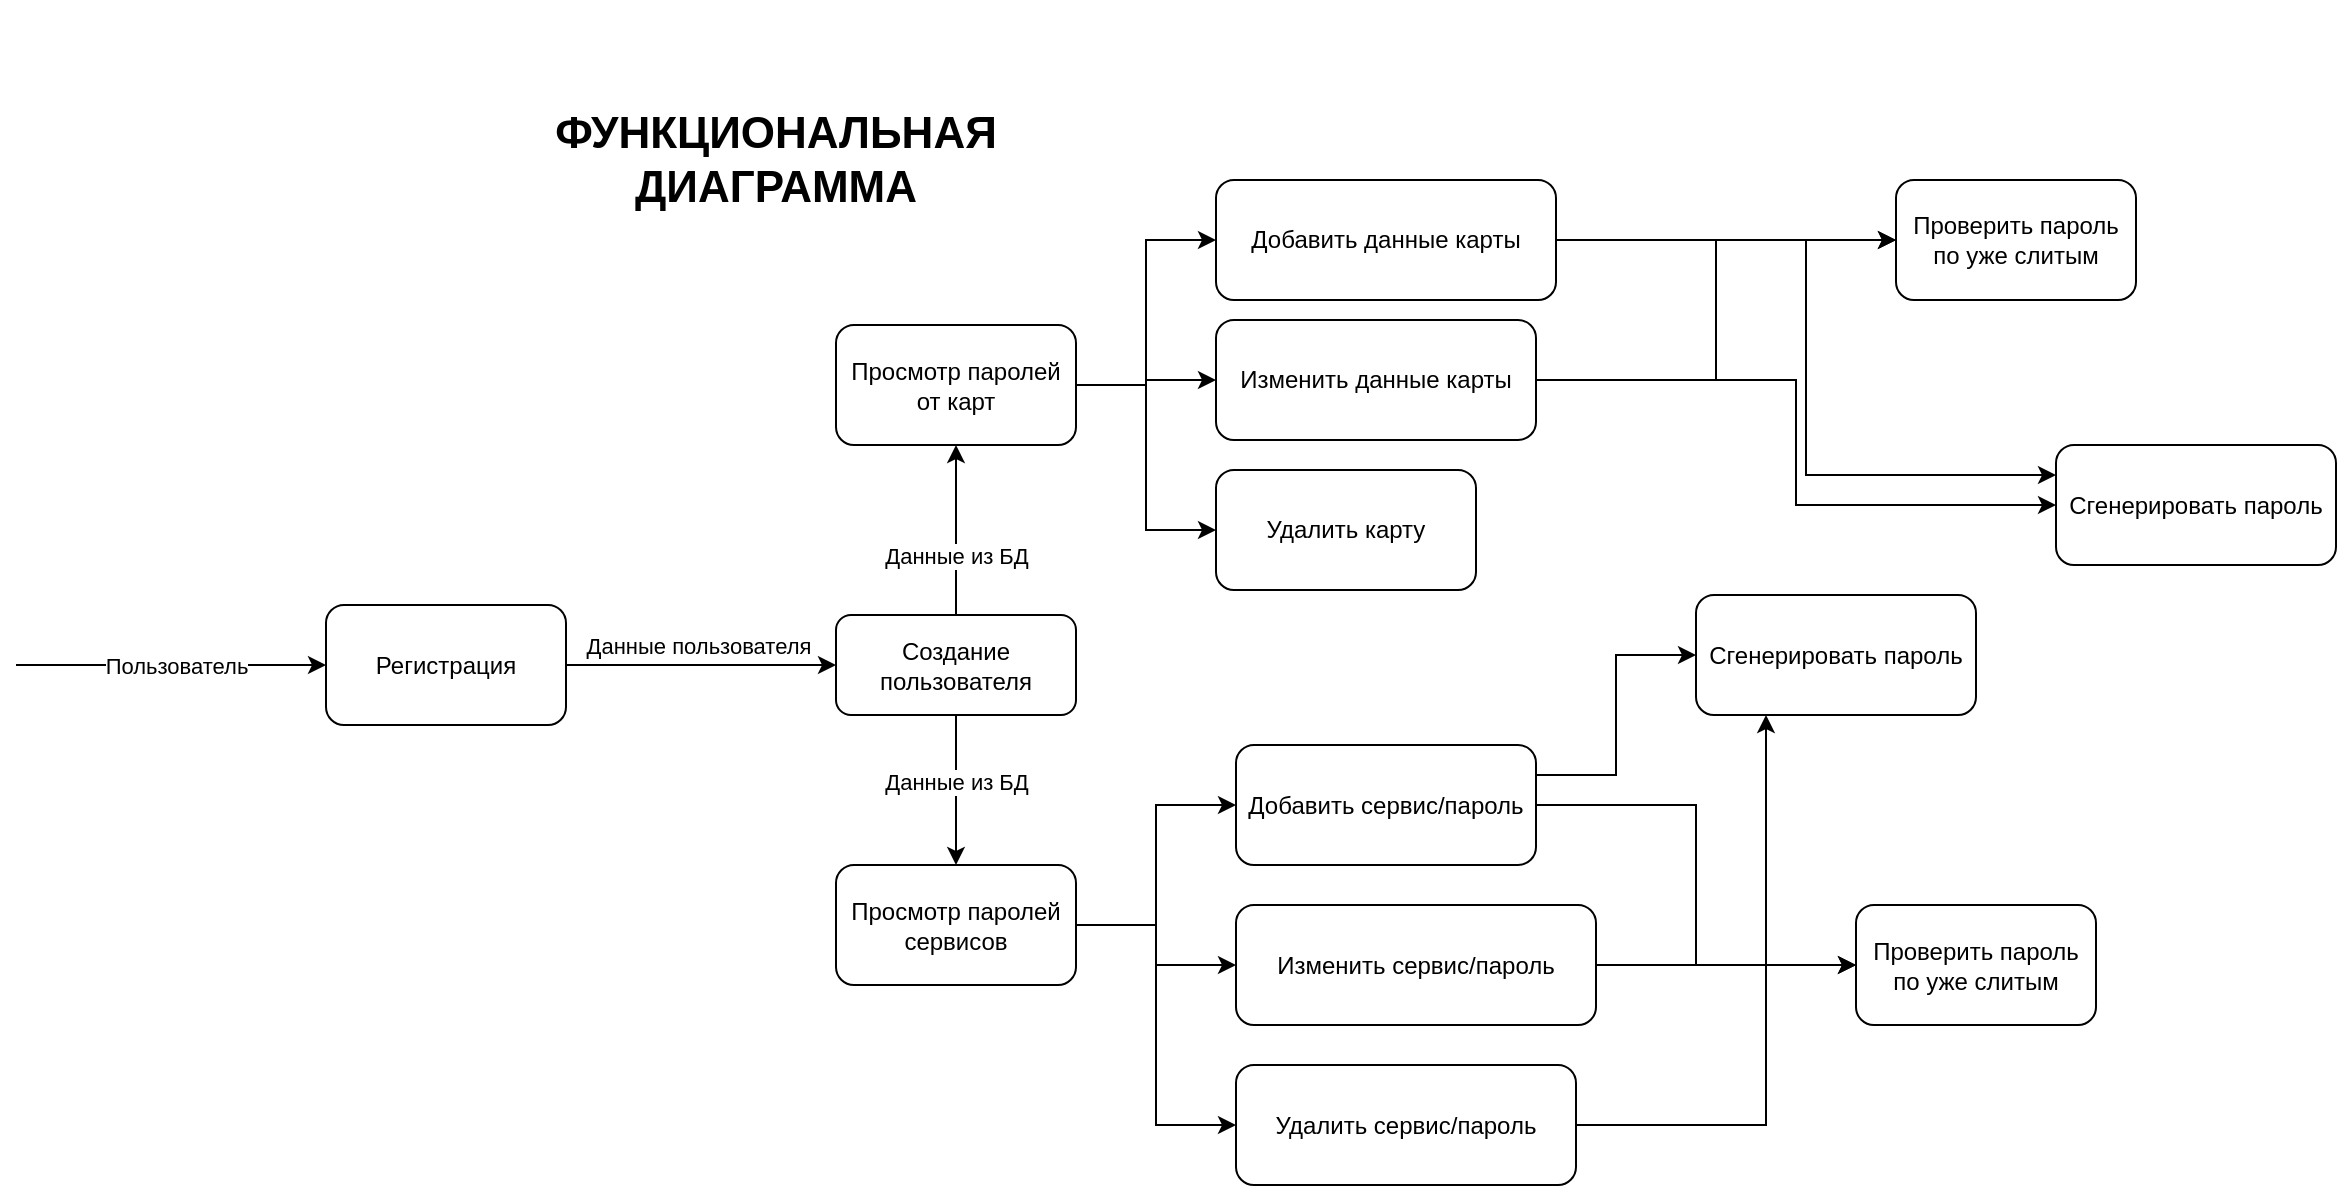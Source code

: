 <mxfile version="22.1.16" type="device">
  <diagram name="Страница — 1" id="t58dsQ66D5s-zgrR1KKS">
    <mxGraphModel dx="63" dy="-712" grid="1" gridSize="10" guides="1" tooltips="1" connect="1" arrows="1" fold="1" page="1" pageScale="1" pageWidth="827" pageHeight="1169" math="0" shadow="0">
      <root>
        <mxCell id="0" />
        <mxCell id="1" parent="0" />
        <mxCell id="rqjNP4Dof35-LxQoOWY4-1" value="&lt;span style=&quot;font-size: 22px;&quot;&gt;&lt;b&gt;ФУНКЦИОНАЛЬНАЯ&lt;br&gt;ДИАГРАММА&lt;br&gt;&lt;/b&gt;&lt;/span&gt;" style="text;html=1;strokeColor=none;fillColor=none;align=center;verticalAlign=middle;whiteSpace=wrap;rounded=0;" parent="1" vertex="1">
          <mxGeometry x="1090" y="1230" width="320" height="160" as="geometry" />
        </mxCell>
        <mxCell id="rqjNP4Dof35-LxQoOWY4-2" value="" style="endArrow=classic;html=1;rounded=0;entryX=0;entryY=0.5;entryDx=0;entryDy=0;" parent="1" edge="1">
          <mxGeometry width="50" height="50" relative="1" as="geometry">
            <mxPoint x="870" y="1562.5" as="sourcePoint" />
            <mxPoint x="1025" y="1562.5" as="targetPoint" />
          </mxGeometry>
        </mxCell>
        <mxCell id="rqjNP4Dof35-LxQoOWY4-3" value="Пользователь" style="edgeLabel;html=1;align=center;verticalAlign=middle;resizable=0;points=[];" parent="rqjNP4Dof35-LxQoOWY4-2" vertex="1" connectable="0">
          <mxGeometry x="-0.22" y="-1" relative="1" as="geometry">
            <mxPoint x="19" y="-1" as="offset" />
          </mxGeometry>
        </mxCell>
        <mxCell id="rqjNP4Dof35-LxQoOWY4-4" style="edgeStyle=orthogonalEdgeStyle;rounded=0;orthogonalLoop=1;jettySize=auto;html=1;exitX=0.5;exitY=0;exitDx=0;exitDy=0;entryX=0.5;entryY=1;entryDx=0;entryDy=0;" parent="1" source="rqjNP4Dof35-LxQoOWY4-33" target="rqjNP4Dof35-LxQoOWY4-11" edge="1">
          <mxGeometry relative="1" as="geometry">
            <Array as="points">
              <mxPoint x="1340" y="1532.5" />
              <mxPoint x="1340" y="1532.5" />
            </Array>
          </mxGeometry>
        </mxCell>
        <mxCell id="rqjNP4Dof35-LxQoOWY4-5" value="Данные из БД" style="edgeLabel;html=1;align=center;verticalAlign=middle;resizable=0;points=[];" parent="rqjNP4Dof35-LxQoOWY4-4" vertex="1" connectable="0">
          <mxGeometry x="0.108" relative="1" as="geometry">
            <mxPoint y="17" as="offset" />
          </mxGeometry>
        </mxCell>
        <mxCell id="rqjNP4Dof35-LxQoOWY4-6" style="edgeStyle=orthogonalEdgeStyle;rounded=0;orthogonalLoop=1;jettySize=auto;html=1;exitX=0.5;exitY=1;exitDx=0;exitDy=0;entryX=0.5;entryY=0;entryDx=0;entryDy=0;" parent="1" source="rqjNP4Dof35-LxQoOWY4-33" target="rqjNP4Dof35-LxQoOWY4-16" edge="1">
          <mxGeometry relative="1" as="geometry">
            <Array as="points" />
          </mxGeometry>
        </mxCell>
        <mxCell id="rqjNP4Dof35-LxQoOWY4-7" value="Данные из БД" style="edgeLabel;html=1;align=center;verticalAlign=middle;resizable=0;points=[];" parent="rqjNP4Dof35-LxQoOWY4-6" vertex="1" connectable="0">
          <mxGeometry x="-0.101" relative="1" as="geometry">
            <mxPoint as="offset" />
          </mxGeometry>
        </mxCell>
        <mxCell id="rqjNP4Dof35-LxQoOWY4-8" style="edgeStyle=orthogonalEdgeStyle;rounded=0;orthogonalLoop=1;jettySize=auto;html=1;entryX=0;entryY=0.5;entryDx=0;entryDy=0;" parent="1" source="rqjNP4Dof35-LxQoOWY4-11" target="rqjNP4Dof35-LxQoOWY4-22" edge="1">
          <mxGeometry relative="1" as="geometry" />
        </mxCell>
        <mxCell id="rqjNP4Dof35-LxQoOWY4-9" style="edgeStyle=orthogonalEdgeStyle;rounded=0;orthogonalLoop=1;jettySize=auto;html=1;exitX=1;exitY=0.5;exitDx=0;exitDy=0;" parent="1" source="rqjNP4Dof35-LxQoOWY4-11" target="rqjNP4Dof35-LxQoOWY4-25" edge="1">
          <mxGeometry relative="1" as="geometry" />
        </mxCell>
        <mxCell id="rqjNP4Dof35-LxQoOWY4-10" style="edgeStyle=orthogonalEdgeStyle;rounded=0;orthogonalLoop=1;jettySize=auto;html=1;exitX=1;exitY=0.5;exitDx=0;exitDy=0;entryX=0;entryY=0.5;entryDx=0;entryDy=0;" parent="1" source="rqjNP4Dof35-LxQoOWY4-11" target="rqjNP4Dof35-LxQoOWY4-29" edge="1">
          <mxGeometry relative="1" as="geometry" />
        </mxCell>
        <mxCell id="rqjNP4Dof35-LxQoOWY4-11" value="Просмотр паролей от карт" style="rounded=1;whiteSpace=wrap;html=1;" parent="1" vertex="1">
          <mxGeometry x="1280" y="1392.5" width="120" height="60" as="geometry" />
        </mxCell>
        <mxCell id="rqjNP4Dof35-LxQoOWY4-12" value="Регистрация" style="rounded=1;whiteSpace=wrap;html=1;" parent="1" vertex="1">
          <mxGeometry x="1025" y="1532.5" width="120" height="60" as="geometry" />
        </mxCell>
        <mxCell id="rqjNP4Dof35-LxQoOWY4-13" style="edgeStyle=orthogonalEdgeStyle;rounded=0;orthogonalLoop=1;jettySize=auto;html=1;exitX=1;exitY=0.5;exitDx=0;exitDy=0;entryX=0;entryY=0.5;entryDx=0;entryDy=0;" parent="1" source="rqjNP4Dof35-LxQoOWY4-16" target="rqjNP4Dof35-LxQoOWY4-19" edge="1">
          <mxGeometry relative="1" as="geometry" />
        </mxCell>
        <mxCell id="rqjNP4Dof35-LxQoOWY4-14" style="edgeStyle=orthogonalEdgeStyle;rounded=0;orthogonalLoop=1;jettySize=auto;html=1;exitX=1;exitY=0.5;exitDx=0;exitDy=0;entryX=0;entryY=0.5;entryDx=0;entryDy=0;" parent="1" source="rqjNP4Dof35-LxQoOWY4-16" target="rqjNP4Dof35-LxQoOWY4-28" edge="1">
          <mxGeometry relative="1" as="geometry" />
        </mxCell>
        <mxCell id="rqjNP4Dof35-LxQoOWY4-15" style="edgeStyle=orthogonalEdgeStyle;rounded=0;orthogonalLoop=1;jettySize=auto;html=1;exitX=1;exitY=0.5;exitDx=0;exitDy=0;entryX=0;entryY=0.5;entryDx=0;entryDy=0;" parent="1" source="rqjNP4Dof35-LxQoOWY4-16" target="rqjNP4Dof35-LxQoOWY4-30" edge="1">
          <mxGeometry relative="1" as="geometry" />
        </mxCell>
        <mxCell id="rqjNP4Dof35-LxQoOWY4-16" value="Просмотр паролей сервисов" style="rounded=1;whiteSpace=wrap;html=1;" parent="1" vertex="1">
          <mxGeometry x="1280" y="1662.5" width="120" height="60" as="geometry" />
        </mxCell>
        <mxCell id="rqjNP4Dof35-LxQoOWY4-17" style="edgeStyle=orthogonalEdgeStyle;rounded=0;orthogonalLoop=1;jettySize=auto;html=1;entryX=0;entryY=0.5;entryDx=0;entryDy=0;" parent="1" source="rqjNP4Dof35-LxQoOWY4-19" target="rqjNP4Dof35-LxQoOWY4-35" edge="1">
          <mxGeometry relative="1" as="geometry" />
        </mxCell>
        <mxCell id="rqjNP4Dof35-LxQoOWY4-18" style="edgeStyle=orthogonalEdgeStyle;rounded=0;orthogonalLoop=1;jettySize=auto;html=1;exitX=1;exitY=0.25;exitDx=0;exitDy=0;entryX=0;entryY=0.5;entryDx=0;entryDy=0;" parent="1" source="rqjNP4Dof35-LxQoOWY4-19" target="rqjNP4Dof35-LxQoOWY4-37" edge="1">
          <mxGeometry relative="1" as="geometry" />
        </mxCell>
        <mxCell id="rqjNP4Dof35-LxQoOWY4-19" value="Добавить сервис/пароль" style="rounded=1;whiteSpace=wrap;html=1;" parent="1" vertex="1">
          <mxGeometry x="1480" y="1602.5" width="150" height="60" as="geometry" />
        </mxCell>
        <mxCell id="rqjNP4Dof35-LxQoOWY4-20" value="" style="edgeStyle=orthogonalEdgeStyle;rounded=0;orthogonalLoop=1;jettySize=auto;html=1;" parent="1" source="rqjNP4Dof35-LxQoOWY4-22" target="rqjNP4Dof35-LxQoOWY4-34" edge="1">
          <mxGeometry relative="1" as="geometry" />
        </mxCell>
        <mxCell id="rqjNP4Dof35-LxQoOWY4-21" style="edgeStyle=orthogonalEdgeStyle;rounded=0;orthogonalLoop=1;jettySize=auto;html=1;entryX=0;entryY=0.25;entryDx=0;entryDy=0;" parent="1" source="rqjNP4Dof35-LxQoOWY4-22" target="rqjNP4Dof35-LxQoOWY4-36" edge="1">
          <mxGeometry relative="1" as="geometry" />
        </mxCell>
        <mxCell id="rqjNP4Dof35-LxQoOWY4-22" value="Добавить данные карты" style="rounded=1;whiteSpace=wrap;html=1;" parent="1" vertex="1">
          <mxGeometry x="1470" y="1320" width="170" height="60" as="geometry" />
        </mxCell>
        <mxCell id="rqjNP4Dof35-LxQoOWY4-23" style="edgeStyle=orthogonalEdgeStyle;rounded=0;orthogonalLoop=1;jettySize=auto;html=1;entryX=0;entryY=0.5;entryDx=0;entryDy=0;" parent="1" source="rqjNP4Dof35-LxQoOWY4-25" target="rqjNP4Dof35-LxQoOWY4-34" edge="1">
          <mxGeometry relative="1" as="geometry" />
        </mxCell>
        <mxCell id="rqjNP4Dof35-LxQoOWY4-24" style="edgeStyle=orthogonalEdgeStyle;rounded=0;orthogonalLoop=1;jettySize=auto;html=1;entryX=0;entryY=0.5;entryDx=0;entryDy=0;" parent="1" source="rqjNP4Dof35-LxQoOWY4-25" target="rqjNP4Dof35-LxQoOWY4-36" edge="1">
          <mxGeometry relative="1" as="geometry" />
        </mxCell>
        <mxCell id="rqjNP4Dof35-LxQoOWY4-25" value="Изменить данные карты" style="rounded=1;whiteSpace=wrap;html=1;" parent="1" vertex="1">
          <mxGeometry x="1470" y="1390" width="160" height="60" as="geometry" />
        </mxCell>
        <mxCell id="rqjNP4Dof35-LxQoOWY4-26" style="edgeStyle=orthogonalEdgeStyle;rounded=0;orthogonalLoop=1;jettySize=auto;html=1;entryX=0;entryY=0.5;entryDx=0;entryDy=0;" parent="1" source="rqjNP4Dof35-LxQoOWY4-28" target="rqjNP4Dof35-LxQoOWY4-35" edge="1">
          <mxGeometry relative="1" as="geometry" />
        </mxCell>
        <mxCell id="rqjNP4Dof35-LxQoOWY4-28" value="Изменить сервис/пароль" style="rounded=1;whiteSpace=wrap;html=1;" parent="1" vertex="1">
          <mxGeometry x="1480" y="1682.5" width="180" height="60" as="geometry" />
        </mxCell>
        <mxCell id="rqjNP4Dof35-LxQoOWY4-29" value="Удалить карту" style="rounded=1;whiteSpace=wrap;html=1;" parent="1" vertex="1">
          <mxGeometry x="1470" y="1465" width="130" height="60" as="geometry" />
        </mxCell>
        <mxCell id="IKkIjLcytin9I26nrOiC-1" style="edgeStyle=orthogonalEdgeStyle;rounded=0;orthogonalLoop=1;jettySize=auto;html=1;entryX=0.25;entryY=1;entryDx=0;entryDy=0;" edge="1" parent="1" source="rqjNP4Dof35-LxQoOWY4-30" target="rqjNP4Dof35-LxQoOWY4-37">
          <mxGeometry relative="1" as="geometry" />
        </mxCell>
        <mxCell id="rqjNP4Dof35-LxQoOWY4-30" value="Удалить сервис/пароль" style="rounded=1;whiteSpace=wrap;html=1;" parent="1" vertex="1">
          <mxGeometry x="1480" y="1762.5" width="170" height="60" as="geometry" />
        </mxCell>
        <mxCell id="rqjNP4Dof35-LxQoOWY4-31" value="" style="edgeStyle=orthogonalEdgeStyle;rounded=0;orthogonalLoop=1;jettySize=auto;html=1;exitX=1;exitY=0.5;exitDx=0;exitDy=0;" parent="1" source="rqjNP4Dof35-LxQoOWY4-12" target="rqjNP4Dof35-LxQoOWY4-33" edge="1">
          <mxGeometry relative="1" as="geometry">
            <mxPoint x="1145" y="1562.5" as="sourcePoint" />
            <mxPoint x="1390" y="1562.5" as="targetPoint" />
          </mxGeometry>
        </mxCell>
        <mxCell id="rqjNP4Dof35-LxQoOWY4-32" value="Данные пользователя" style="edgeLabel;html=1;align=center;verticalAlign=middle;resizable=0;points=[];" parent="rqjNP4Dof35-LxQoOWY4-31" vertex="1" connectable="0">
          <mxGeometry x="-0.383" relative="1" as="geometry">
            <mxPoint x="24" y="-10" as="offset" />
          </mxGeometry>
        </mxCell>
        <mxCell id="rqjNP4Dof35-LxQoOWY4-33" value="Создание пользователя" style="rounded=1;whiteSpace=wrap;html=1;" parent="1" vertex="1">
          <mxGeometry x="1280" y="1537.5" width="120" height="50" as="geometry" />
        </mxCell>
        <mxCell id="rqjNP4Dof35-LxQoOWY4-34" value="Проверить пароль по уже слитым" style="whiteSpace=wrap;html=1;rounded=1;" parent="1" vertex="1">
          <mxGeometry x="1810" y="1320" width="120" height="60" as="geometry" />
        </mxCell>
        <mxCell id="rqjNP4Dof35-LxQoOWY4-35" value="Проверить пароль по уже слитым" style="whiteSpace=wrap;html=1;rounded=1;" parent="1" vertex="1">
          <mxGeometry x="1790" y="1682.5" width="120" height="60" as="geometry" />
        </mxCell>
        <mxCell id="rqjNP4Dof35-LxQoOWY4-36" value="Сгенерировать пароль" style="rounded=1;whiteSpace=wrap;html=1;" parent="1" vertex="1">
          <mxGeometry x="1890" y="1452.5" width="140" height="60" as="geometry" />
        </mxCell>
        <mxCell id="rqjNP4Dof35-LxQoOWY4-37" value="Сгенерировать пароль" style="rounded=1;whiteSpace=wrap;html=1;" parent="1" vertex="1">
          <mxGeometry x="1710" y="1527.5" width="140" height="60" as="geometry" />
        </mxCell>
      </root>
    </mxGraphModel>
  </diagram>
</mxfile>
